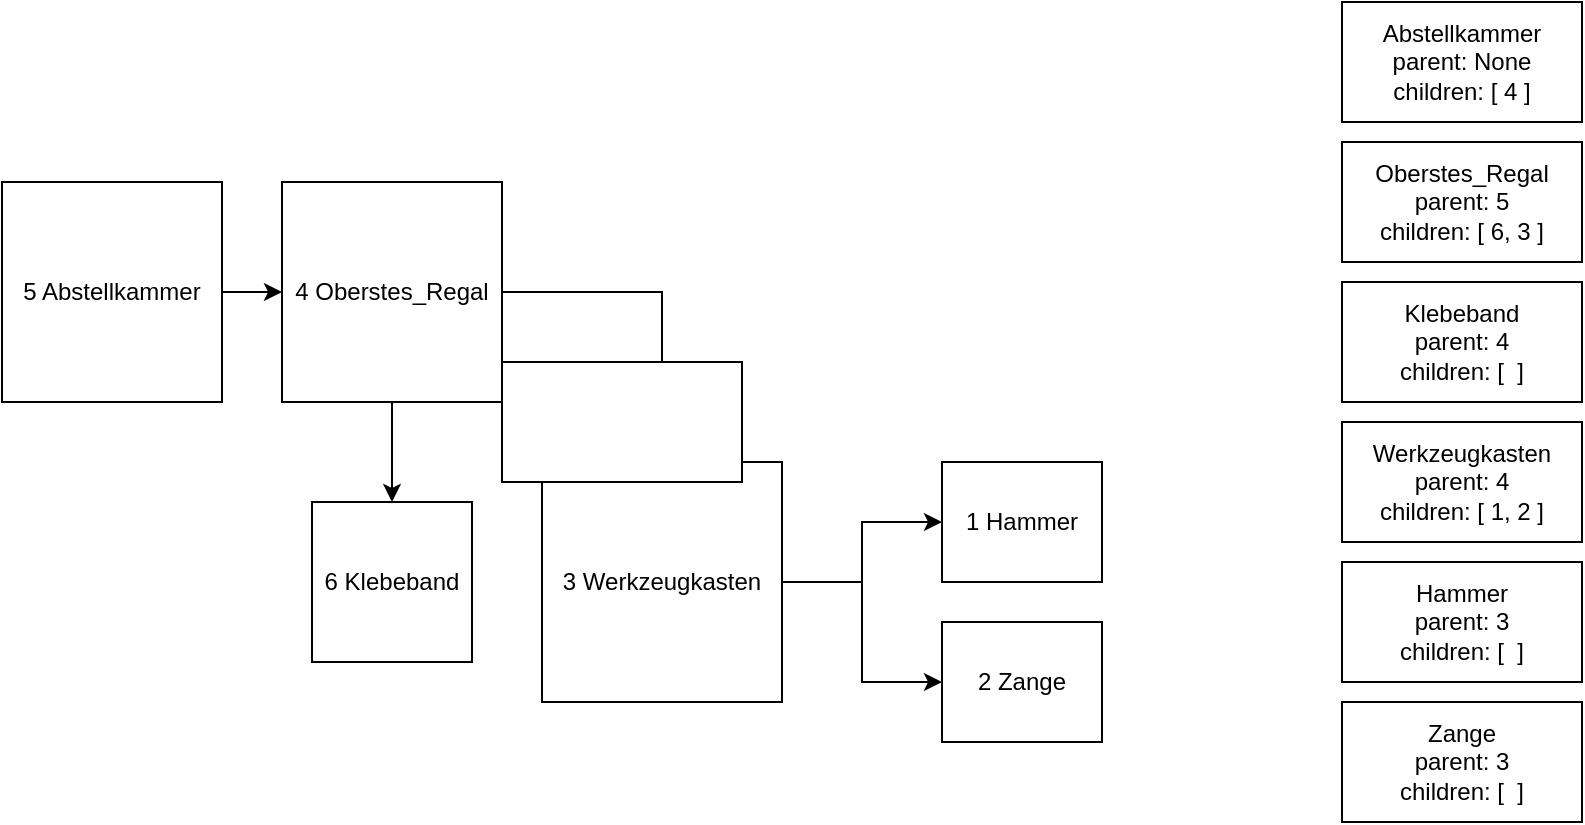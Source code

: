 <mxfile version="21.6.8" type="github">
  <diagram name="Page-1" id="XJg_VnnXPko3xcPZaOsw">
    <mxGraphModel dx="880" dy="483" grid="1" gridSize="10" guides="1" tooltips="1" connect="1" arrows="1" fold="1" page="1" pageScale="1" pageWidth="850" pageHeight="1100" math="0" shadow="0">
      <root>
        <mxCell id="0" />
        <mxCell id="1" parent="0" />
        <mxCell id="RPmpOCOfxd3_DFciG1X6-10" value="" style="edgeStyle=orthogonalEdgeStyle;rounded=0;orthogonalLoop=1;jettySize=auto;html=1;" edge="1" parent="1" source="RPmpOCOfxd3_DFciG1X6-3" target="RPmpOCOfxd3_DFciG1X6-19">
          <mxGeometry relative="1" as="geometry">
            <mxPoint x="480" y="415" as="targetPoint" />
          </mxGeometry>
        </mxCell>
        <mxCell id="RPmpOCOfxd3_DFciG1X6-12" value="" style="edgeStyle=orthogonalEdgeStyle;rounded=0;orthogonalLoop=1;jettySize=auto;html=1;" edge="1" parent="1" source="RPmpOCOfxd3_DFciG1X6-3" target="RPmpOCOfxd3_DFciG1X6-11">
          <mxGeometry relative="1" as="geometry" />
        </mxCell>
        <mxCell id="RPmpOCOfxd3_DFciG1X6-3" value="3 Werkzeugkasten" style="whiteSpace=wrap;html=1;aspect=fixed;" vertex="1" parent="1">
          <mxGeometry x="280" y="280" width="120" height="120" as="geometry" />
        </mxCell>
        <mxCell id="RPmpOCOfxd3_DFciG1X6-8" value="" style="edgeStyle=orthogonalEdgeStyle;rounded=0;orthogonalLoop=1;jettySize=auto;html=1;" edge="1" parent="1" source="RPmpOCOfxd3_DFciG1X6-4" target="RPmpOCOfxd3_DFciG1X6-6">
          <mxGeometry relative="1" as="geometry" />
        </mxCell>
        <mxCell id="RPmpOCOfxd3_DFciG1X6-9" value="" style="edgeStyle=orthogonalEdgeStyle;rounded=0;orthogonalLoop=1;jettySize=auto;html=1;" edge="1" parent="1" source="RPmpOCOfxd3_DFciG1X6-4" target="RPmpOCOfxd3_DFciG1X6-3">
          <mxGeometry relative="1" as="geometry" />
        </mxCell>
        <mxCell id="RPmpOCOfxd3_DFciG1X6-4" value="4 Oberstes_Regal" style="whiteSpace=wrap;html=1;aspect=fixed;" vertex="1" parent="1">
          <mxGeometry x="150" y="140" width="110" height="110" as="geometry" />
        </mxCell>
        <mxCell id="RPmpOCOfxd3_DFciG1X6-7" value="" style="edgeStyle=orthogonalEdgeStyle;rounded=0;orthogonalLoop=1;jettySize=auto;html=1;" edge="1" parent="1" source="RPmpOCOfxd3_DFciG1X6-5" target="RPmpOCOfxd3_DFciG1X6-4">
          <mxGeometry relative="1" as="geometry" />
        </mxCell>
        <mxCell id="RPmpOCOfxd3_DFciG1X6-5" value="5 Abstellkammer" style="whiteSpace=wrap;html=1;aspect=fixed;" vertex="1" parent="1">
          <mxGeometry x="10" y="140" width="110" height="110" as="geometry" />
        </mxCell>
        <mxCell id="RPmpOCOfxd3_DFciG1X6-6" value="6 Klebeband" style="whiteSpace=wrap;html=1;aspect=fixed;" vertex="1" parent="1">
          <mxGeometry x="165" y="300" width="80" height="80" as="geometry" />
        </mxCell>
        <mxCell id="RPmpOCOfxd3_DFciG1X6-11" value="&lt;div&gt;&lt;br&gt;&lt;/div&gt;&lt;div&gt;1 Hammer&lt;/div&gt;&lt;div&gt;&lt;br&gt;&lt;/div&gt;" style="whiteSpace=wrap;html=1;" vertex="1" parent="1">
          <mxGeometry x="480" y="280" width="80" height="60" as="geometry" />
        </mxCell>
        <mxCell id="RPmpOCOfxd3_DFciG1X6-13" value="&lt;div&gt;Oberstes_Regal&lt;/div&gt;&lt;div&gt;parent: 5&lt;/div&gt;&lt;div&gt;children: [ 6, 3 ]&lt;br&gt;&lt;/div&gt;" style="whiteSpace=wrap;html=1;" vertex="1" parent="1">
          <mxGeometry x="680" y="120" width="120" height="60" as="geometry" />
        </mxCell>
        <mxCell id="RPmpOCOfxd3_DFciG1X6-14" value="&lt;div&gt;Abstellkammer&lt;/div&gt;&lt;div&gt;parent: None&lt;/div&gt;&lt;div&gt;children: [ 4 ]&lt;br&gt;&lt;/div&gt;" style="whiteSpace=wrap;html=1;" vertex="1" parent="1">
          <mxGeometry x="680" y="50" width="120" height="60" as="geometry" />
        </mxCell>
        <mxCell id="RPmpOCOfxd3_DFciG1X6-15" value="&lt;div&gt;Klebeband&lt;/div&gt;&lt;div&gt;parent: 4&lt;/div&gt;&lt;div&gt;children: [&amp;nbsp; ]&lt;br&gt;&lt;/div&gt;" style="whiteSpace=wrap;html=1;" vertex="1" parent="1">
          <mxGeometry x="680" y="190" width="120" height="60" as="geometry" />
        </mxCell>
        <mxCell id="RPmpOCOfxd3_DFciG1X6-16" value="&lt;div&gt;Werkzeugkasten&lt;/div&gt;&lt;div&gt;parent: 4&lt;/div&gt;&lt;div&gt;children: [ 1, 2 ]&lt;br&gt;&lt;/div&gt;" style="whiteSpace=wrap;html=1;" vertex="1" parent="1">
          <mxGeometry x="680" y="260" width="120" height="60" as="geometry" />
        </mxCell>
        <mxCell id="RPmpOCOfxd3_DFciG1X6-17" value="&lt;div&gt;Hammer&lt;/div&gt;&lt;div&gt;parent: 3&lt;/div&gt;&lt;div&gt;children: [&amp;nbsp; ]&lt;br&gt;&lt;/div&gt;" style="whiteSpace=wrap;html=1;" vertex="1" parent="1">
          <mxGeometry x="680" y="330" width="120" height="60" as="geometry" />
        </mxCell>
        <mxCell id="RPmpOCOfxd3_DFciG1X6-18" value="&lt;div&gt;Zange&lt;/div&gt;&lt;div&gt;parent: 3&lt;/div&gt;&lt;div&gt;children: [&amp;nbsp; ]&lt;br&gt;&lt;/div&gt;" style="whiteSpace=wrap;html=1;" vertex="1" parent="1">
          <mxGeometry x="680" y="400" width="120" height="60" as="geometry" />
        </mxCell>
        <mxCell id="RPmpOCOfxd3_DFciG1X6-19" value="&lt;div&gt;&lt;br&gt;&lt;/div&gt;&lt;div&gt;2 Zange&lt;/div&gt;&lt;div&gt;&lt;br&gt;&lt;/div&gt;" style="whiteSpace=wrap;html=1;" vertex="1" parent="1">
          <mxGeometry x="480" y="360" width="80" height="60" as="geometry" />
        </mxCell>
        <mxCell id="RPmpOCOfxd3_DFciG1X6-20" value="" style="rounded=0;whiteSpace=wrap;html=1;" vertex="1" parent="1">
          <mxGeometry x="260" y="230" width="120" height="60" as="geometry" />
        </mxCell>
      </root>
    </mxGraphModel>
  </diagram>
</mxfile>
